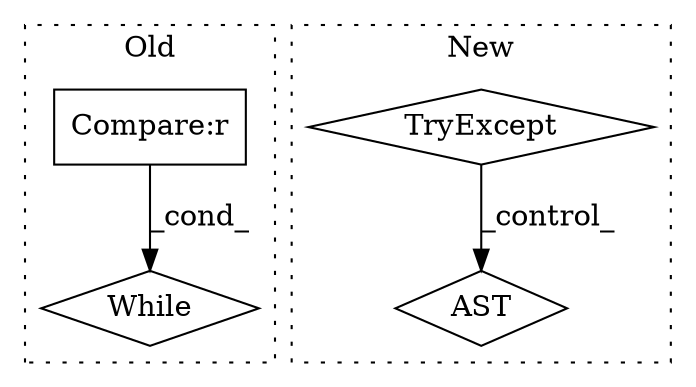 digraph G {
subgraph cluster0 {
1 [label="While" a="52" s="5949,6103" l="6,22" shape="diamond"];
4 [label="Compare:r" a="40" s="5956" l="14" shape="box"];
label = "Old";
style="dotted";
}
subgraph cluster1 {
2 [label="TryExcept" a="71" s="8573" l="25" shape="diamond"];
3 [label="AST" a="2" s="8737,0" l="7,0" shape="diamond"];
label = "New";
style="dotted";
}
2 -> 3 [label="_control_"];
4 -> 1 [label="_cond_"];
}